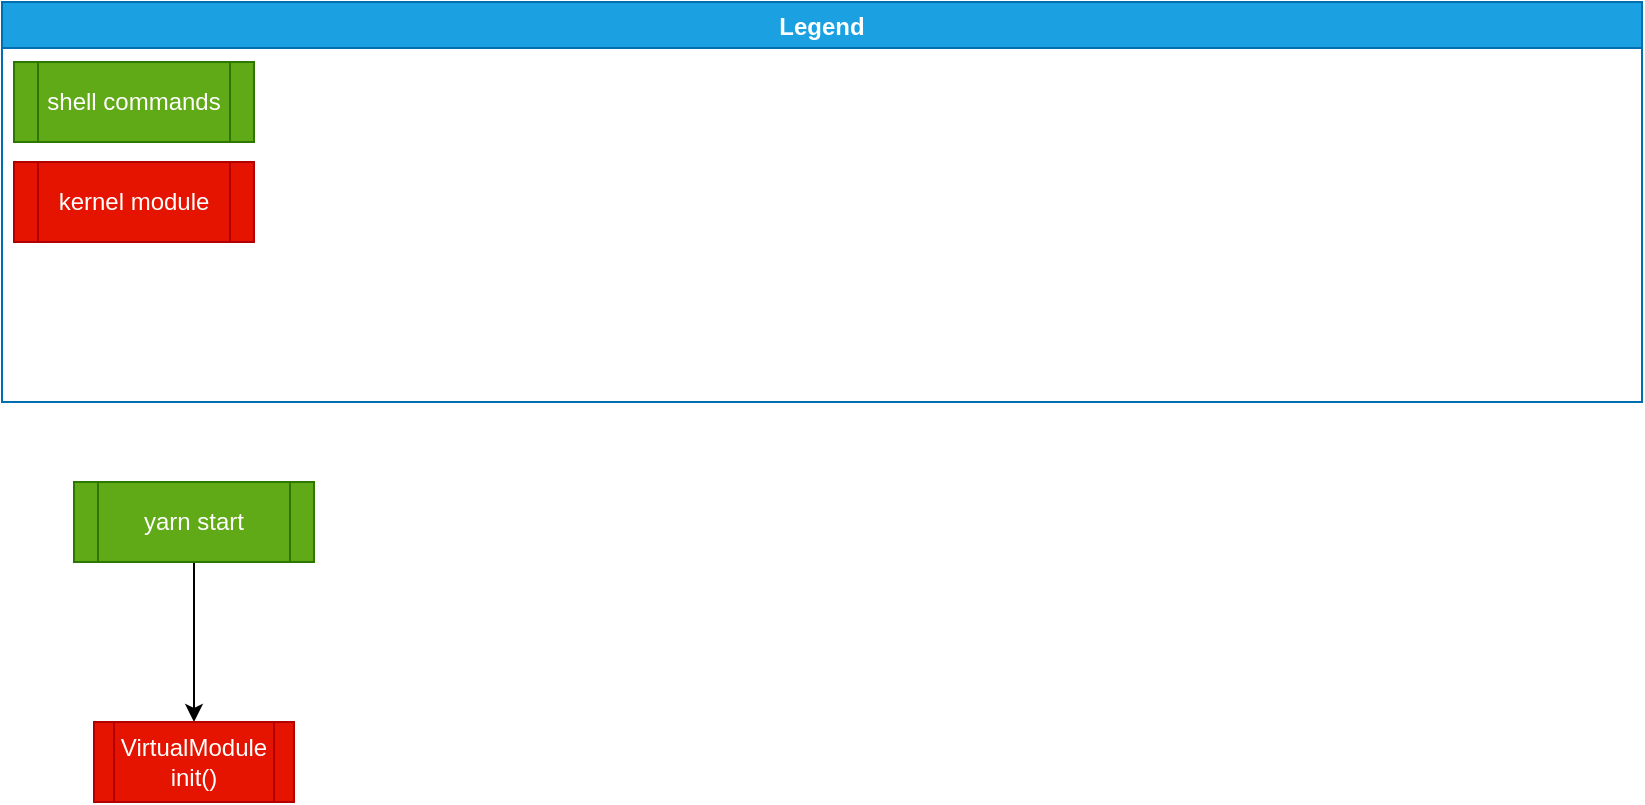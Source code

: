 <mxfile version="20.5.2" type="device"><diagram id="C5RBs43oDa-KdzZeNtuy" name="Page-1"><mxGraphModel dx="2062" dy="1114" grid="1" gridSize="10" guides="1" tooltips="1" connect="1" arrows="1" fold="1" page="1" pageScale="1" pageWidth="827" pageHeight="1169" math="0" shadow="0"><root><mxCell id="WIyWlLk6GJQsqaUBKTNV-0"/><mxCell id="WIyWlLk6GJQsqaUBKTNV-1" parent="WIyWlLk6GJQsqaUBKTNV-0"/><mxCell id="UrrT-_4UjcS5STKMP1YE-21" value="" style="edgeStyle=orthogonalEdgeStyle;rounded=0;orthogonalLoop=1;jettySize=auto;html=1;entryX=0.5;entryY=0;entryDx=0;entryDy=0;" parent="WIyWlLk6GJQsqaUBKTNV-1" source="WIyWlLk6GJQsqaUBKTNV-3" target="WIyWlLk6GJQsqaUBKTNV-10" edge="1"><mxGeometry relative="1" as="geometry"/></mxCell><mxCell id="WIyWlLk6GJQsqaUBKTNV-3" value="yarn start" style="shape=process;whiteSpace=wrap;html=1;backgroundOutline=1;shadow=0;fontFamily=Helvetica;fontSize=12;fontColor=#ffffff;align=center;strokeColor=#2D7600;strokeWidth=1;fillColor=#60a917;" parent="WIyWlLk6GJQsqaUBKTNV-1" vertex="1"><mxGeometry x="40" y="240" width="120" height="40" as="geometry"/></mxCell><mxCell id="WIyWlLk6GJQsqaUBKTNV-10" value="VirtualModule init()" style="shape=process;whiteSpace=wrap;html=1;backgroundOutline=1;shadow=0;fontFamily=Helvetica;fontSize=12;fontColor=#ffffff;align=center;strokeColor=#B20000;strokeWidth=1;fillColor=#e51400;" parent="WIyWlLk6GJQsqaUBKTNV-1" vertex="1"><mxGeometry x="50" y="360" width="100" height="40" as="geometry"/></mxCell><mxCell id="UrrT-_4UjcS5STKMP1YE-10" value="Legend" style="swimlane;fillColor=#1ba1e2;fontColor=#ffffff;strokeColor=#006EAF;" parent="WIyWlLk6GJQsqaUBKTNV-1" vertex="1"><mxGeometry x="4" width="820" height="200" as="geometry"><mxRectangle x="4" y="-200" width="80" height="30" as="alternateBounds"/></mxGeometry></mxCell><mxCell id="UrrT-_4UjcS5STKMP1YE-9" value="shell commands" style="shape=process;whiteSpace=wrap;html=1;backgroundOutline=1;shadow=0;fontFamily=Helvetica;fontSize=12;fontColor=#ffffff;align=center;strokeColor=#2D7600;strokeWidth=1;fillColor=#60a917;" parent="UrrT-_4UjcS5STKMP1YE-10" vertex="1"><mxGeometry x="6" y="30" width="120" height="40" as="geometry"/></mxCell><mxCell id="UrrT-_4UjcS5STKMP1YE-18" value="kernel module" style="shape=process;whiteSpace=wrap;html=1;backgroundOutline=1;shadow=0;fontFamily=Helvetica;fontSize=12;fontColor=#ffffff;align=center;strokeColor=#B20000;strokeWidth=1;fillColor=#e51400;" parent="UrrT-_4UjcS5STKMP1YE-10" vertex="1"><mxGeometry x="6" y="80" width="120" height="40" as="geometry"/></mxCell></root></mxGraphModel></diagram></mxfile>